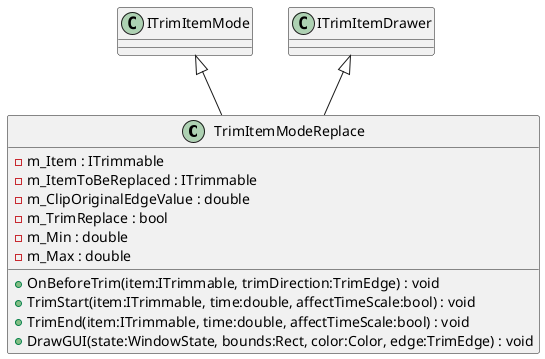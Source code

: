 @startuml
class TrimItemModeReplace {
    - m_Item : ITrimmable
    - m_ItemToBeReplaced : ITrimmable
    - m_ClipOriginalEdgeValue : double
    - m_TrimReplace : bool
    - m_Min : double
    - m_Max : double
    + OnBeforeTrim(item:ITrimmable, trimDirection:TrimEdge) : void
    + TrimStart(item:ITrimmable, time:double, affectTimeScale:bool) : void
    + TrimEnd(item:ITrimmable, time:double, affectTimeScale:bool) : void
    + DrawGUI(state:WindowState, bounds:Rect, color:Color, edge:TrimEdge) : void
}
ITrimItemMode <|-- TrimItemModeReplace
ITrimItemDrawer <|-- TrimItemModeReplace
@enduml
